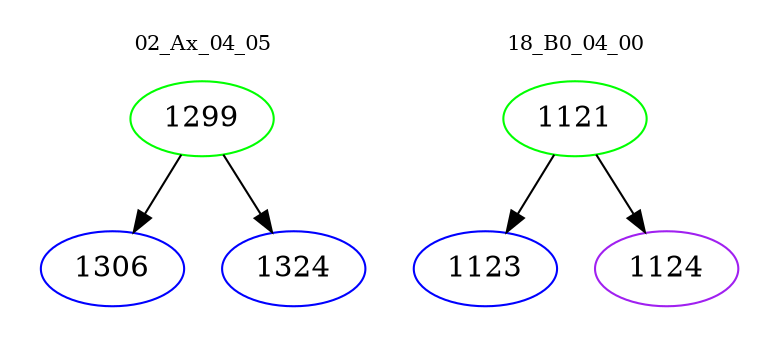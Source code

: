digraph{
subgraph cluster_0 {
color = white
label = "02_Ax_04_05";
fontsize=10;
T0_1299 [label="1299", color="green"]
T0_1299 -> T0_1306 [color="black"]
T0_1306 [label="1306", color="blue"]
T0_1299 -> T0_1324 [color="black"]
T0_1324 [label="1324", color="blue"]
}
subgraph cluster_1 {
color = white
label = "18_B0_04_00";
fontsize=10;
T1_1121 [label="1121", color="green"]
T1_1121 -> T1_1123 [color="black"]
T1_1123 [label="1123", color="blue"]
T1_1121 -> T1_1124 [color="black"]
T1_1124 [label="1124", color="purple"]
}
}
